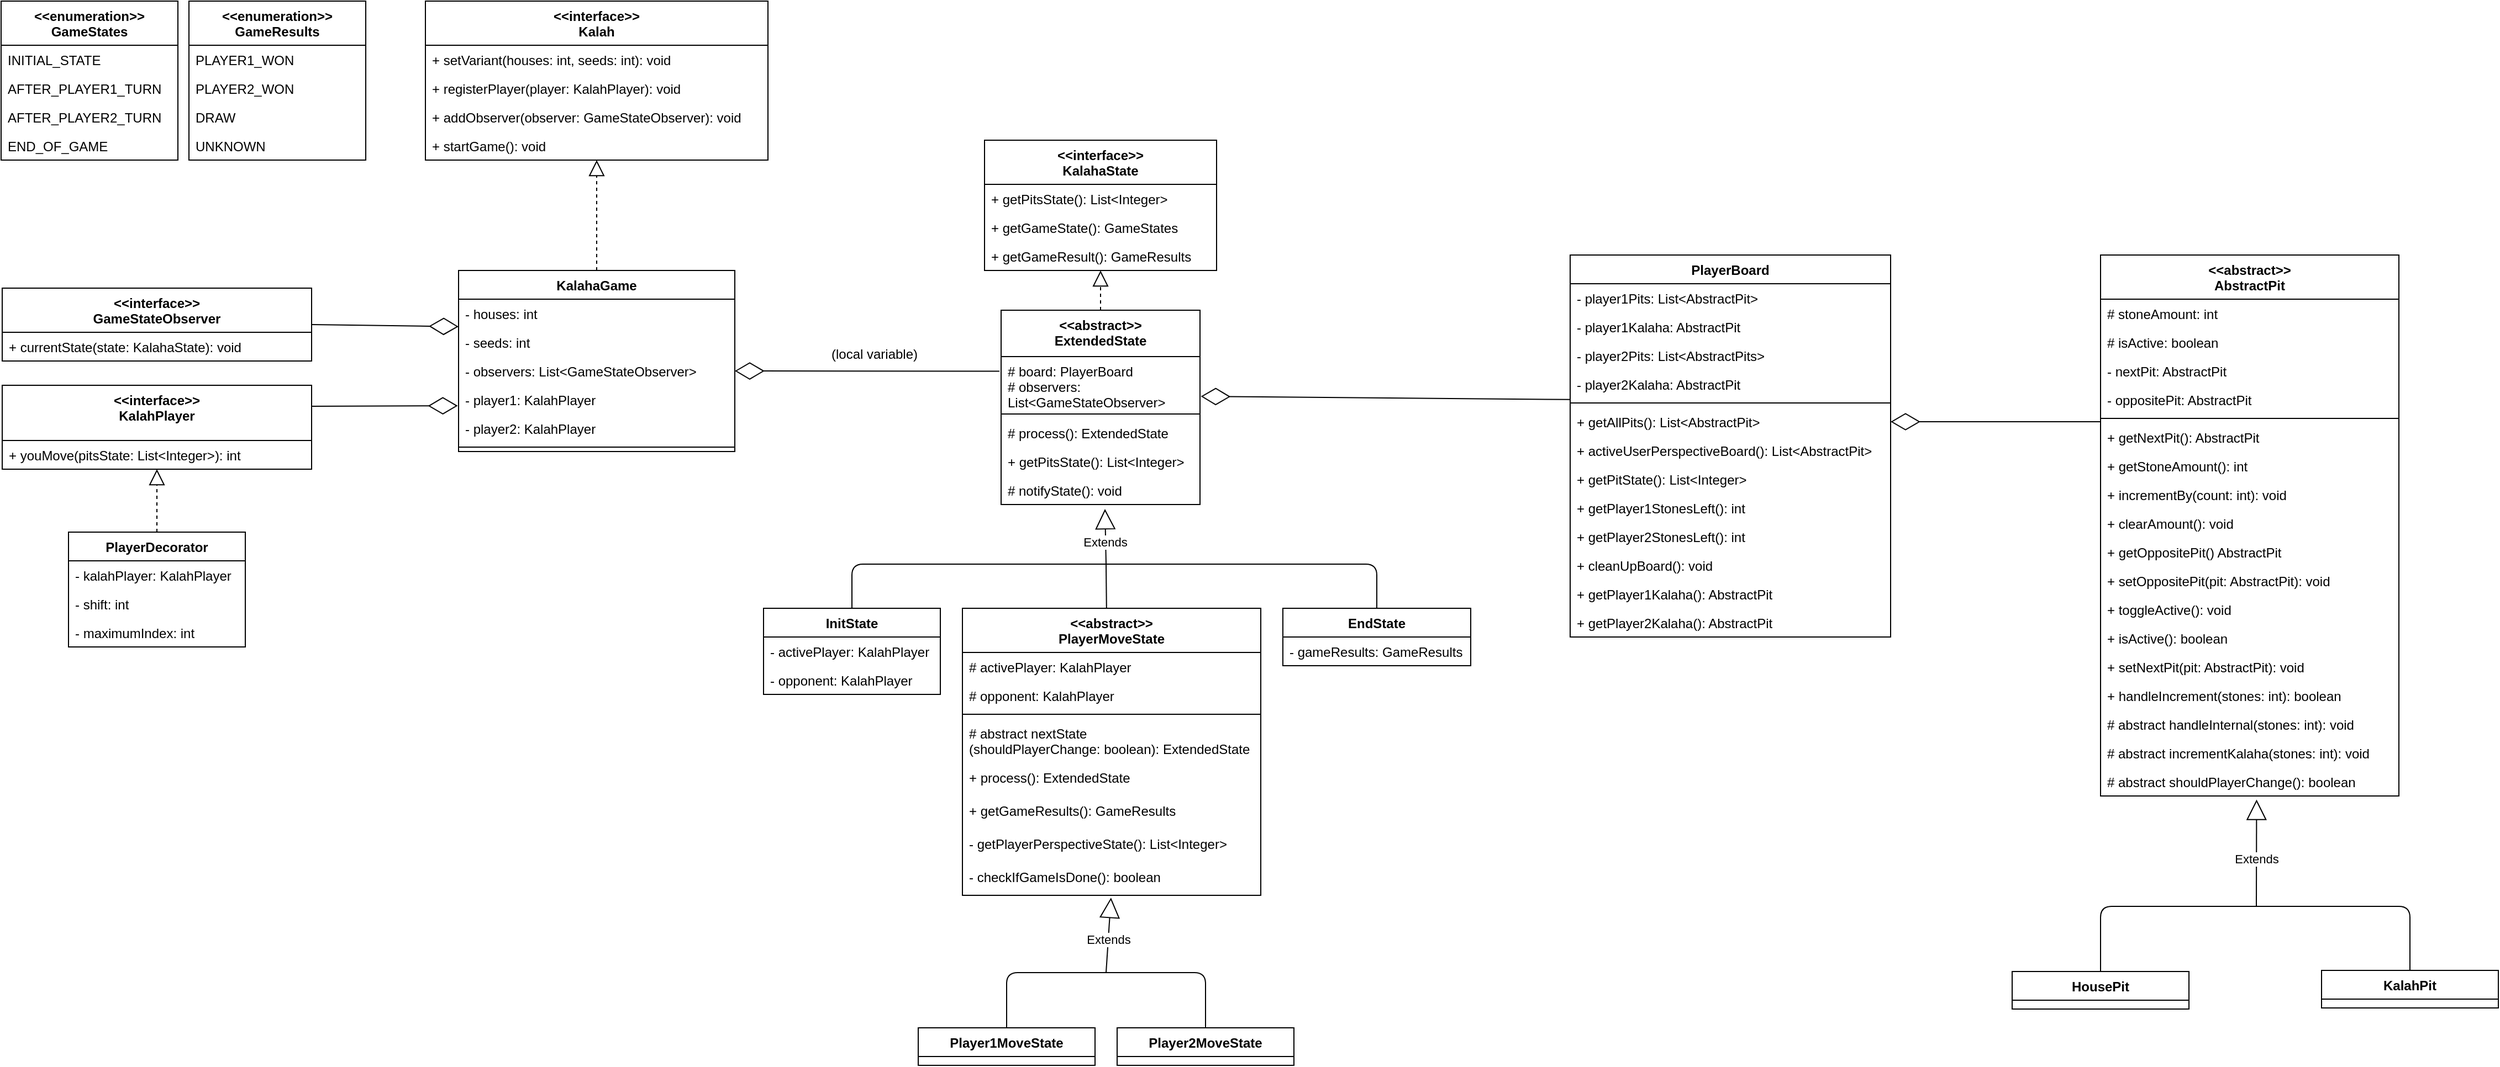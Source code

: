 <mxfile version="14.6.13" type="device"><diagram id="C5RBs43oDa-KdzZeNtuy" name="Page-1"><mxGraphModel dx="915" dy="874" grid="1" gridSize="10" guides="1" tooltips="1" connect="1" arrows="1" fold="1" page="1" pageScale="1" pageWidth="827" pageHeight="1169" math="0" shadow="0"><root><mxCell id="WIyWlLk6GJQsqaUBKTNV-0"/><mxCell id="WIyWlLk6GJQsqaUBKTNV-1" parent="WIyWlLk6GJQsqaUBKTNV-0"/><mxCell id="I5Z_wBE2CH7fRbXkbS-5-0" value="&lt;&lt;interface&gt;&gt;&#10;KalahaState" style="swimlane;fontStyle=1;align=center;verticalAlign=top;childLayout=stackLayout;horizontal=1;startSize=40;horizontalStack=0;resizeParent=1;resizeParentMax=0;resizeLast=0;collapsible=1;marginBottom=0;" parent="WIyWlLk6GJQsqaUBKTNV-1" vertex="1"><mxGeometry x="1850" y="416" width="210" height="118" as="geometry"/></mxCell><mxCell id="I5Z_wBE2CH7fRbXkbS-5-1" value="+ getPitsState(): List&lt;Integer&gt;" style="text;strokeColor=none;fillColor=none;align=left;verticalAlign=top;spacingLeft=4;spacingRight=4;overflow=hidden;rotatable=0;points=[[0,0.5],[1,0.5]];portConstraint=eastwest;" parent="I5Z_wBE2CH7fRbXkbS-5-0" vertex="1"><mxGeometry y="40" width="210" height="26" as="geometry"/></mxCell><mxCell id="I5Z_wBE2CH7fRbXkbS-5-3" value="+ getGameState(): GameStates" style="text;strokeColor=none;fillColor=none;align=left;verticalAlign=top;spacingLeft=4;spacingRight=4;overflow=hidden;rotatable=0;points=[[0,0.5],[1,0.5]];portConstraint=eastwest;" parent="I5Z_wBE2CH7fRbXkbS-5-0" vertex="1"><mxGeometry y="66" width="210" height="26" as="geometry"/></mxCell><mxCell id="I5Z_wBE2CH7fRbXkbS-5-17" value="+ getGameResult(): GameResults" style="text;strokeColor=none;fillColor=none;align=left;verticalAlign=top;spacingLeft=4;spacingRight=4;overflow=hidden;rotatable=0;points=[[0,0.5],[1,0.5]];portConstraint=eastwest;" parent="I5Z_wBE2CH7fRbXkbS-5-0" vertex="1"><mxGeometry y="92" width="210" height="26" as="geometry"/></mxCell><mxCell id="I5Z_wBE2CH7fRbXkbS-5-4" value="&lt;&lt;enumeration&gt;&gt;&#10;GameResults" style="swimlane;fontStyle=1;align=center;verticalAlign=top;childLayout=stackLayout;horizontal=1;startSize=40;horizontalStack=0;resizeParent=1;resizeParentMax=0;resizeLast=0;collapsible=1;marginBottom=0;" parent="WIyWlLk6GJQsqaUBKTNV-1" vertex="1"><mxGeometry x="1130" y="290" width="160" height="144" as="geometry"/></mxCell><mxCell id="I5Z_wBE2CH7fRbXkbS-5-5" value="PLAYER1_WON" style="text;strokeColor=none;fillColor=none;align=left;verticalAlign=top;spacingLeft=4;spacingRight=4;overflow=hidden;rotatable=0;points=[[0,0.5],[1,0.5]];portConstraint=eastwest;" parent="I5Z_wBE2CH7fRbXkbS-5-4" vertex="1"><mxGeometry y="40" width="160" height="26" as="geometry"/></mxCell><mxCell id="I5Z_wBE2CH7fRbXkbS-5-14" value="PLAYER2_WON" style="text;strokeColor=none;fillColor=none;align=left;verticalAlign=top;spacingLeft=4;spacingRight=4;overflow=hidden;rotatable=0;points=[[0,0.5],[1,0.5]];portConstraint=eastwest;" parent="I5Z_wBE2CH7fRbXkbS-5-4" vertex="1"><mxGeometry y="66" width="160" height="26" as="geometry"/></mxCell><mxCell id="I5Z_wBE2CH7fRbXkbS-5-15" value="DRAW" style="text;strokeColor=none;fillColor=none;align=left;verticalAlign=top;spacingLeft=4;spacingRight=4;overflow=hidden;rotatable=0;points=[[0,0.5],[1,0.5]];portConstraint=eastwest;" parent="I5Z_wBE2CH7fRbXkbS-5-4" vertex="1"><mxGeometry y="92" width="160" height="26" as="geometry"/></mxCell><mxCell id="I5Z_wBE2CH7fRbXkbS-5-16" value="UNKNOWN" style="text;strokeColor=none;fillColor=none;align=left;verticalAlign=top;spacingLeft=4;spacingRight=4;overflow=hidden;rotatable=0;points=[[0,0.5],[1,0.5]];portConstraint=eastwest;" parent="I5Z_wBE2CH7fRbXkbS-5-4" vertex="1"><mxGeometry y="118" width="160" height="26" as="geometry"/></mxCell><mxCell id="I5Z_wBE2CH7fRbXkbS-5-8" value="&lt;&lt;enumeration&gt;&gt;&#10;GameStates" style="swimlane;fontStyle=1;align=center;verticalAlign=top;childLayout=stackLayout;horizontal=1;startSize=40;horizontalStack=0;resizeParent=1;resizeParentMax=0;resizeLast=0;collapsible=1;marginBottom=0;" parent="WIyWlLk6GJQsqaUBKTNV-1" vertex="1"><mxGeometry x="960" y="290" width="160" height="144" as="geometry"/></mxCell><mxCell id="I5Z_wBE2CH7fRbXkbS-5-9" value="INITIAL_STATE" style="text;strokeColor=none;fillColor=none;align=left;verticalAlign=top;spacingLeft=4;spacingRight=4;overflow=hidden;rotatable=0;points=[[0,0.5],[1,0.5]];portConstraint=eastwest;" parent="I5Z_wBE2CH7fRbXkbS-5-8" vertex="1"><mxGeometry y="40" width="160" height="26" as="geometry"/></mxCell><mxCell id="I5Z_wBE2CH7fRbXkbS-5-11" value="AFTER_PLAYER1_TURN" style="text;strokeColor=none;fillColor=none;align=left;verticalAlign=top;spacingLeft=4;spacingRight=4;overflow=hidden;rotatable=0;points=[[0,0.5],[1,0.5]];portConstraint=eastwest;" parent="I5Z_wBE2CH7fRbXkbS-5-8" vertex="1"><mxGeometry y="66" width="160" height="26" as="geometry"/></mxCell><mxCell id="I5Z_wBE2CH7fRbXkbS-5-12" value="AFTER_PLAYER2_TURN" style="text;strokeColor=none;fillColor=none;align=left;verticalAlign=top;spacingLeft=4;spacingRight=4;overflow=hidden;rotatable=0;points=[[0,0.5],[1,0.5]];portConstraint=eastwest;" parent="I5Z_wBE2CH7fRbXkbS-5-8" vertex="1"><mxGeometry y="92" width="160" height="26" as="geometry"/></mxCell><mxCell id="I5Z_wBE2CH7fRbXkbS-5-13" value="END_OF_GAME" style="text;strokeColor=none;fillColor=none;align=left;verticalAlign=top;spacingLeft=4;spacingRight=4;overflow=hidden;rotatable=0;points=[[0,0.5],[1,0.5]];portConstraint=eastwest;" parent="I5Z_wBE2CH7fRbXkbS-5-8" vertex="1"><mxGeometry y="118" width="160" height="26" as="geometry"/></mxCell><mxCell id="I5Z_wBE2CH7fRbXkbS-5-19" value="&lt;&lt;interface&gt;&gt;&#10;KalahPlayer" style="swimlane;fontStyle=1;align=center;verticalAlign=top;childLayout=stackLayout;horizontal=1;startSize=50;horizontalStack=0;resizeParent=1;resizeParentMax=0;resizeLast=0;collapsible=1;marginBottom=0;" parent="WIyWlLk6GJQsqaUBKTNV-1" vertex="1"><mxGeometry x="961" y="638" width="280" height="76" as="geometry"/></mxCell><mxCell id="I5Z_wBE2CH7fRbXkbS-5-20" value="+ youMove(pitsState: List&lt;Integer&gt;): int" style="text;strokeColor=none;fillColor=none;align=left;verticalAlign=top;spacingLeft=4;spacingRight=4;overflow=hidden;rotatable=0;points=[[0,0.5],[1,0.5]];portConstraint=eastwest;" parent="I5Z_wBE2CH7fRbXkbS-5-19" vertex="1"><mxGeometry y="50" width="280" height="26" as="geometry"/></mxCell><mxCell id="I5Z_wBE2CH7fRbXkbS-5-23" value="&lt;&lt;interface&gt;&gt;&#10;Kalah" style="swimlane;fontStyle=1;align=center;verticalAlign=top;childLayout=stackLayout;horizontal=1;startSize=40;horizontalStack=0;resizeParent=1;resizeParentMax=0;resizeLast=0;collapsible=1;marginBottom=0;" parent="WIyWlLk6GJQsqaUBKTNV-1" vertex="1"><mxGeometry x="1344" y="290" width="310" height="144" as="geometry"/></mxCell><mxCell id="I5Z_wBE2CH7fRbXkbS-5-24" value="+ setVariant(houses: int, seeds: int): void" style="text;strokeColor=none;fillColor=none;align=left;verticalAlign=top;spacingLeft=4;spacingRight=4;overflow=hidden;rotatable=0;points=[[0,0.5],[1,0.5]];portConstraint=eastwest;" parent="I5Z_wBE2CH7fRbXkbS-5-23" vertex="1"><mxGeometry y="40" width="310" height="26" as="geometry"/></mxCell><mxCell id="I5Z_wBE2CH7fRbXkbS-5-26" value="+ registerPlayer(player: KalahPlayer): void" style="text;strokeColor=none;fillColor=none;align=left;verticalAlign=top;spacingLeft=4;spacingRight=4;overflow=hidden;rotatable=0;points=[[0,0.5],[1,0.5]];portConstraint=eastwest;" parent="I5Z_wBE2CH7fRbXkbS-5-23" vertex="1"><mxGeometry y="66" width="310" height="26" as="geometry"/></mxCell><mxCell id="I5Z_wBE2CH7fRbXkbS-5-27" value="+ addObserver(observer: GameStateObserver): void" style="text;strokeColor=none;fillColor=none;align=left;verticalAlign=top;spacingLeft=4;spacingRight=4;overflow=hidden;rotatable=0;points=[[0,0.5],[1,0.5]];portConstraint=eastwest;" parent="I5Z_wBE2CH7fRbXkbS-5-23" vertex="1"><mxGeometry y="92" width="310" height="26" as="geometry"/></mxCell><mxCell id="I5Z_wBE2CH7fRbXkbS-5-28" value="+ startGame(): void" style="text;strokeColor=none;fillColor=none;align=left;verticalAlign=top;spacingLeft=4;spacingRight=4;overflow=hidden;rotatable=0;points=[[0,0.5],[1,0.5]];portConstraint=eastwest;" parent="I5Z_wBE2CH7fRbXkbS-5-23" vertex="1"><mxGeometry y="118" width="310" height="26" as="geometry"/></mxCell><mxCell id="I5Z_wBE2CH7fRbXkbS-5-29" value="&lt;&lt;interface&gt;&gt;&#10;GameStateObserver" style="swimlane;fontStyle=1;align=center;verticalAlign=top;childLayout=stackLayout;horizontal=1;startSize=40;horizontalStack=0;resizeParent=1;resizeParentMax=0;resizeLast=0;collapsible=1;marginBottom=0;" parent="WIyWlLk6GJQsqaUBKTNV-1" vertex="1"><mxGeometry x="961" y="550" width="280" height="66" as="geometry"/></mxCell><mxCell id="I5Z_wBE2CH7fRbXkbS-5-30" value="+ currentState(state: KalahaState): void" style="text;strokeColor=none;fillColor=none;align=left;verticalAlign=top;spacingLeft=4;spacingRight=4;overflow=hidden;rotatable=0;points=[[0,0.5],[1,0.5]];portConstraint=eastwest;" parent="I5Z_wBE2CH7fRbXkbS-5-29" vertex="1"><mxGeometry y="40" width="280" height="26" as="geometry"/></mxCell><mxCell id="I5Z_wBE2CH7fRbXkbS-5-33" value="KalahaGame" style="swimlane;fontStyle=1;align=center;verticalAlign=top;childLayout=stackLayout;horizontal=1;startSize=26;horizontalStack=0;resizeParent=1;resizeParentMax=0;resizeLast=0;collapsible=1;marginBottom=0;" parent="WIyWlLk6GJQsqaUBKTNV-1" vertex="1"><mxGeometry x="1374" y="534" width="250" height="164" as="geometry"/></mxCell><mxCell id="I5Z_wBE2CH7fRbXkbS-5-34" value="- houses: int" style="text;strokeColor=none;fillColor=none;align=left;verticalAlign=top;spacingLeft=4;spacingRight=4;overflow=hidden;rotatable=0;points=[[0,0.5],[1,0.5]];portConstraint=eastwest;" parent="I5Z_wBE2CH7fRbXkbS-5-33" vertex="1"><mxGeometry y="26" width="250" height="26" as="geometry"/></mxCell><mxCell id="I5Z_wBE2CH7fRbXkbS-5-37" value="- seeds: int" style="text;strokeColor=none;fillColor=none;align=left;verticalAlign=top;spacingLeft=4;spacingRight=4;overflow=hidden;rotatable=0;points=[[0,0.5],[1,0.5]];portConstraint=eastwest;" parent="I5Z_wBE2CH7fRbXkbS-5-33" vertex="1"><mxGeometry y="52" width="250" height="26" as="geometry"/></mxCell><mxCell id="I5Z_wBE2CH7fRbXkbS-5-38" value="- observers: List&lt;GameStateObserver&gt;" style="text;strokeColor=none;fillColor=none;align=left;verticalAlign=top;spacingLeft=4;spacingRight=4;overflow=hidden;rotatable=0;points=[[0,0.5],[1,0.5]];portConstraint=eastwest;" parent="I5Z_wBE2CH7fRbXkbS-5-33" vertex="1"><mxGeometry y="78" width="250" height="26" as="geometry"/></mxCell><mxCell id="I5Z_wBE2CH7fRbXkbS-5-39" value="- player1: KalahPlayer" style="text;strokeColor=none;fillColor=none;align=left;verticalAlign=top;spacingLeft=4;spacingRight=4;overflow=hidden;rotatable=0;points=[[0,0.5],[1,0.5]];portConstraint=eastwest;" parent="I5Z_wBE2CH7fRbXkbS-5-33" vertex="1"><mxGeometry y="104" width="250" height="26" as="geometry"/></mxCell><mxCell id="I5Z_wBE2CH7fRbXkbS-5-40" value="- player2: KalahPlayer" style="text;strokeColor=none;fillColor=none;align=left;verticalAlign=top;spacingLeft=4;spacingRight=4;overflow=hidden;rotatable=0;points=[[0,0.5],[1,0.5]];portConstraint=eastwest;" parent="I5Z_wBE2CH7fRbXkbS-5-33" vertex="1"><mxGeometry y="130" width="250" height="26" as="geometry"/></mxCell><mxCell id="I5Z_wBE2CH7fRbXkbS-5-35" value="" style="line;strokeWidth=1;fillColor=none;align=left;verticalAlign=middle;spacingTop=-1;spacingLeft=3;spacingRight=3;rotatable=0;labelPosition=right;points=[];portConstraint=eastwest;" parent="I5Z_wBE2CH7fRbXkbS-5-33" vertex="1"><mxGeometry y="156" width="250" height="8" as="geometry"/></mxCell><mxCell id="I5Z_wBE2CH7fRbXkbS-5-41" value="" style="endArrow=block;dashed=1;endFill=0;endSize=12;html=1;exitX=0.5;exitY=0;exitDx=0;exitDy=0;entryX=0.5;entryY=1;entryDx=0;entryDy=0;" parent="WIyWlLk6GJQsqaUBKTNV-1" source="I5Z_wBE2CH7fRbXkbS-5-33" target="I5Z_wBE2CH7fRbXkbS-5-23" edge="1"><mxGeometry width="160" relative="1" as="geometry"><mxPoint x="1570" y="650" as="sourcePoint"/><mxPoint x="1500" y="470" as="targetPoint"/></mxGeometry></mxCell><mxCell id="I5Z_wBE2CH7fRbXkbS-5-42" value="" style="endArrow=diamondThin;endFill=0;endSize=24;html=1;exitX=1;exitY=0.25;exitDx=0;exitDy=0;entryX=-0.003;entryY=0.714;entryDx=0;entryDy=0;entryPerimeter=0;" parent="WIyWlLk6GJQsqaUBKTNV-1" source="I5Z_wBE2CH7fRbXkbS-5-19" target="I5Z_wBE2CH7fRbXkbS-5-39" edge="1"><mxGeometry width="160" relative="1" as="geometry"><mxPoint x="1420" y="670" as="sourcePoint"/><mxPoint x="1580" y="670" as="targetPoint"/></mxGeometry></mxCell><mxCell id="I5Z_wBE2CH7fRbXkbS-5-43" value="PlayerDecorator" style="swimlane;fontStyle=1;align=center;verticalAlign=top;childLayout=stackLayout;horizontal=1;startSize=26;horizontalStack=0;resizeParent=1;resizeParentMax=0;resizeLast=0;collapsible=1;marginBottom=0;" parent="WIyWlLk6GJQsqaUBKTNV-1" vertex="1"><mxGeometry x="1021" y="771" width="160" height="104" as="geometry"/></mxCell><mxCell id="I5Z_wBE2CH7fRbXkbS-5-44" value="- kalahPlayer: KalahPlayer" style="text;strokeColor=none;fillColor=none;align=left;verticalAlign=top;spacingLeft=4;spacingRight=4;overflow=hidden;rotatable=0;points=[[0,0.5],[1,0.5]];portConstraint=eastwest;" parent="I5Z_wBE2CH7fRbXkbS-5-43" vertex="1"><mxGeometry y="26" width="160" height="26" as="geometry"/></mxCell><mxCell id="I5Z_wBE2CH7fRbXkbS-5-47" value="- shift: int" style="text;strokeColor=none;fillColor=none;align=left;verticalAlign=top;spacingLeft=4;spacingRight=4;overflow=hidden;rotatable=0;points=[[0,0.5],[1,0.5]];portConstraint=eastwest;" parent="I5Z_wBE2CH7fRbXkbS-5-43" vertex="1"><mxGeometry y="52" width="160" height="26" as="geometry"/></mxCell><mxCell id="I5Z_wBE2CH7fRbXkbS-5-48" value="- maximumIndex: int" style="text;strokeColor=none;fillColor=none;align=left;verticalAlign=top;spacingLeft=4;spacingRight=4;overflow=hidden;rotatable=0;points=[[0,0.5],[1,0.5]];portConstraint=eastwest;" parent="I5Z_wBE2CH7fRbXkbS-5-43" vertex="1"><mxGeometry y="78" width="160" height="26" as="geometry"/></mxCell><mxCell id="I5Z_wBE2CH7fRbXkbS-5-49" value="" style="endArrow=block;dashed=1;endFill=0;endSize=12;html=1;exitX=0.5;exitY=0;exitDx=0;exitDy=0;entryX=0.5;entryY=1;entryDx=0;entryDy=0;" parent="WIyWlLk6GJQsqaUBKTNV-1" source="I5Z_wBE2CH7fRbXkbS-5-43" target="I5Z_wBE2CH7fRbXkbS-5-19" edge="1"><mxGeometry width="160" relative="1" as="geometry"><mxPoint x="1130" y="750" as="sourcePoint"/><mxPoint x="1290" y="750" as="targetPoint"/></mxGeometry></mxCell><mxCell id="I5Z_wBE2CH7fRbXkbS-5-50" value="&lt;&lt;abstract&gt;&gt;&#10;ExtendedState" style="swimlane;fontStyle=1;align=center;verticalAlign=top;childLayout=stackLayout;horizontal=1;startSize=42;horizontalStack=0;resizeParent=1;resizeParentMax=0;resizeLast=0;collapsible=1;marginBottom=0;" parent="WIyWlLk6GJQsqaUBKTNV-1" vertex="1"><mxGeometry x="1865" y="570" width="180" height="176" as="geometry"/></mxCell><mxCell id="I5Z_wBE2CH7fRbXkbS-5-51" value="# board: PlayerBoard&#10;# observers: &#10;List&lt;GameStateObserver&gt;" style="text;strokeColor=none;fillColor=none;align=left;verticalAlign=top;spacingLeft=4;spacingRight=4;overflow=hidden;rotatable=0;points=[[0,0.5],[1,0.5]];portConstraint=eastwest;" parent="I5Z_wBE2CH7fRbXkbS-5-50" vertex="1"><mxGeometry y="42" width="180" height="48" as="geometry"/></mxCell><mxCell id="I5Z_wBE2CH7fRbXkbS-5-52" value="" style="line;strokeWidth=1;fillColor=none;align=left;verticalAlign=middle;spacingTop=-1;spacingLeft=3;spacingRight=3;rotatable=0;labelPosition=right;points=[];portConstraint=eastwest;" parent="I5Z_wBE2CH7fRbXkbS-5-50" vertex="1"><mxGeometry y="90" width="180" height="8" as="geometry"/></mxCell><mxCell id="I5Z_wBE2CH7fRbXkbS-5-53" value="# process(): ExtendedState" style="text;strokeColor=none;fillColor=none;align=left;verticalAlign=top;spacingLeft=4;spacingRight=4;overflow=hidden;rotatable=0;points=[[0,0.5],[1,0.5]];portConstraint=eastwest;" parent="I5Z_wBE2CH7fRbXkbS-5-50" vertex="1"><mxGeometry y="98" width="180" height="26" as="geometry"/></mxCell><mxCell id="I5Z_wBE2CH7fRbXkbS-5-55" value="+ getPitsState(): List&lt;Integer&gt;" style="text;strokeColor=none;fillColor=none;align=left;verticalAlign=top;spacingLeft=4;spacingRight=4;overflow=hidden;rotatable=0;points=[[0,0.5],[1,0.5]];portConstraint=eastwest;" parent="I5Z_wBE2CH7fRbXkbS-5-50" vertex="1"><mxGeometry y="124" width="180" height="26" as="geometry"/></mxCell><mxCell id="nGMVzEXPRPgb0HP8PCWK-0" value="# notifyState(): void" style="text;strokeColor=none;fillColor=none;align=left;verticalAlign=top;spacingLeft=4;spacingRight=4;overflow=hidden;rotatable=0;points=[[0,0.5],[1,0.5]];portConstraint=eastwest;" vertex="1" parent="I5Z_wBE2CH7fRbXkbS-5-50"><mxGeometry y="150" width="180" height="26" as="geometry"/></mxCell><mxCell id="I5Z_wBE2CH7fRbXkbS-5-54" value="" style="endArrow=block;dashed=1;endFill=0;endSize=12;html=1;exitX=0.5;exitY=0;exitDx=0;exitDy=0;entryX=0.5;entryY=1;entryDx=0;entryDy=0;" parent="WIyWlLk6GJQsqaUBKTNV-1" source="I5Z_wBE2CH7fRbXkbS-5-50" target="I5Z_wBE2CH7fRbXkbS-5-0" edge="1"><mxGeometry width="160" relative="1" as="geometry"><mxPoint x="1800" y="590" as="sourcePoint"/><mxPoint x="1960" y="590" as="targetPoint"/></mxGeometry></mxCell><mxCell id="I5Z_wBE2CH7fRbXkbS-5-60" value="InitState" style="swimlane;fontStyle=1;align=center;verticalAlign=top;childLayout=stackLayout;horizontal=1;startSize=26;horizontalStack=0;resizeParent=1;resizeParentMax=0;resizeLast=0;collapsible=1;marginBottom=0;" parent="WIyWlLk6GJQsqaUBKTNV-1" vertex="1"><mxGeometry x="1650" y="840" width="160" height="78" as="geometry"/></mxCell><mxCell id="I5Z_wBE2CH7fRbXkbS-5-61" value="- activePlayer: KalahPlayer" style="text;strokeColor=none;fillColor=none;align=left;verticalAlign=top;spacingLeft=4;spacingRight=4;overflow=hidden;rotatable=0;points=[[0,0.5],[1,0.5]];portConstraint=eastwest;" parent="I5Z_wBE2CH7fRbXkbS-5-60" vertex="1"><mxGeometry y="26" width="160" height="26" as="geometry"/></mxCell><mxCell id="I5Z_wBE2CH7fRbXkbS-5-64" value="- opponent: KalahPlayer" style="text;strokeColor=none;fillColor=none;align=left;verticalAlign=top;spacingLeft=4;spacingRight=4;overflow=hidden;rotatable=0;points=[[0,0.5],[1,0.5]];portConstraint=eastwest;" parent="I5Z_wBE2CH7fRbXkbS-5-60" vertex="1"><mxGeometry y="52" width="160" height="26" as="geometry"/></mxCell><mxCell id="I5Z_wBE2CH7fRbXkbS-5-66" value="&lt;&lt;abstract&gt;&gt;&#10;PlayerMoveState" style="swimlane;fontStyle=1;align=center;verticalAlign=top;childLayout=stackLayout;horizontal=1;startSize=40;horizontalStack=0;resizeParent=1;resizeParentMax=0;resizeLast=0;collapsible=1;marginBottom=0;" parent="WIyWlLk6GJQsqaUBKTNV-1" vertex="1"><mxGeometry x="1830" y="840" width="270" height="260" as="geometry"/></mxCell><mxCell id="I5Z_wBE2CH7fRbXkbS-5-67" value="# activePlayer: KalahPlayer" style="text;strokeColor=none;fillColor=none;align=left;verticalAlign=top;spacingLeft=4;spacingRight=4;overflow=hidden;rotatable=0;points=[[0,0.5],[1,0.5]];portConstraint=eastwest;" parent="I5Z_wBE2CH7fRbXkbS-5-66" vertex="1"><mxGeometry y="40" width="270" height="26" as="geometry"/></mxCell><mxCell id="I5Z_wBE2CH7fRbXkbS-5-70" value="# opponent: KalahPlayer" style="text;strokeColor=none;fillColor=none;align=left;verticalAlign=top;spacingLeft=4;spacingRight=4;overflow=hidden;rotatable=0;points=[[0,0.5],[1,0.5]];portConstraint=eastwest;" parent="I5Z_wBE2CH7fRbXkbS-5-66" vertex="1"><mxGeometry y="66" width="270" height="26" as="geometry"/></mxCell><mxCell id="I5Z_wBE2CH7fRbXkbS-5-68" value="" style="line;strokeWidth=1;fillColor=none;align=left;verticalAlign=middle;spacingTop=-1;spacingLeft=3;spacingRight=3;rotatable=0;labelPosition=right;points=[];portConstraint=eastwest;" parent="I5Z_wBE2CH7fRbXkbS-5-66" vertex="1"><mxGeometry y="92" width="270" height="8" as="geometry"/></mxCell><mxCell id="I5Z_wBE2CH7fRbXkbS-5-69" value="# abstract nextState&#10;(shouldPlayerChange: boolean): ExtendedState" style="text;strokeColor=none;fillColor=none;align=left;verticalAlign=top;spacingLeft=4;spacingRight=4;overflow=hidden;rotatable=0;points=[[0,0.5],[1,0.5]];portConstraint=eastwest;" parent="I5Z_wBE2CH7fRbXkbS-5-66" vertex="1"><mxGeometry y="100" width="270" height="40" as="geometry"/></mxCell><mxCell id="I5Z_wBE2CH7fRbXkbS-5-76" value="+ process(): ExtendedState" style="text;strokeColor=none;fillColor=none;align=left;verticalAlign=top;spacingLeft=4;spacingRight=4;overflow=hidden;rotatable=0;points=[[0,0.5],[1,0.5]];portConstraint=eastwest;" parent="I5Z_wBE2CH7fRbXkbS-5-66" vertex="1"><mxGeometry y="140" width="270" height="30" as="geometry"/></mxCell><mxCell id="I5Z_wBE2CH7fRbXkbS-5-77" value="+ getGameResults(): GameResults" style="text;strokeColor=none;fillColor=none;align=left;verticalAlign=top;spacingLeft=4;spacingRight=4;overflow=hidden;rotatable=0;points=[[0,0.5],[1,0.5]];portConstraint=eastwest;" parent="I5Z_wBE2CH7fRbXkbS-5-66" vertex="1"><mxGeometry y="170" width="270" height="30" as="geometry"/></mxCell><mxCell id="I5Z_wBE2CH7fRbXkbS-5-78" value="- getPlayerPerspectiveState(): List&lt;Integer&gt;" style="text;strokeColor=none;fillColor=none;align=left;verticalAlign=top;spacingLeft=4;spacingRight=4;overflow=hidden;rotatable=0;points=[[0,0.5],[1,0.5]];portConstraint=eastwest;" parent="I5Z_wBE2CH7fRbXkbS-5-66" vertex="1"><mxGeometry y="200" width="270" height="30" as="geometry"/></mxCell><mxCell id="I5Z_wBE2CH7fRbXkbS-5-79" value="- checkIfGameIsDone(): boolean" style="text;strokeColor=none;fillColor=none;align=left;verticalAlign=top;spacingLeft=4;spacingRight=4;overflow=hidden;rotatable=0;points=[[0,0.5],[1,0.5]];portConstraint=eastwest;" parent="I5Z_wBE2CH7fRbXkbS-5-66" vertex="1"><mxGeometry y="230" width="270" height="30" as="geometry"/></mxCell><mxCell id="I5Z_wBE2CH7fRbXkbS-5-81" value="" style="endArrow=none;html=1;exitX=0.483;exitY=0.001;exitDx=0;exitDy=0;exitPerimeter=0;" parent="WIyWlLk6GJQsqaUBKTNV-1" source="I5Z_wBE2CH7fRbXkbS-5-66" edge="1"><mxGeometry width="50" height="50" relative="1" as="geometry"><mxPoint x="2020" y="920" as="sourcePoint"/><mxPoint x="1960" y="800" as="targetPoint"/></mxGeometry></mxCell><mxCell id="I5Z_wBE2CH7fRbXkbS-5-82" value="" style="endArrow=none;html=1;exitX=0.5;exitY=0;exitDx=0;exitDy=0;" parent="WIyWlLk6GJQsqaUBKTNV-1" source="I5Z_wBE2CH7fRbXkbS-5-60" edge="1"><mxGeometry width="50" height="50" relative="1" as="geometry"><mxPoint x="1960" y="880" as="sourcePoint"/><mxPoint x="1960" y="800" as="targetPoint"/><Array as="points"><mxPoint x="1730" y="800"/></Array></mxGeometry></mxCell><mxCell id="I5Z_wBE2CH7fRbXkbS-5-83" value="Extends" style="endArrow=block;endSize=16;endFill=0;html=1;" parent="WIyWlLk6GJQsqaUBKTNV-1" edge="1"><mxGeometry x="-0.187" y="1" width="160" relative="1" as="geometry"><mxPoint x="1960" y="800" as="sourcePoint"/><mxPoint x="1959" y="750" as="targetPoint"/><mxPoint as="offset"/></mxGeometry></mxCell><mxCell id="I5Z_wBE2CH7fRbXkbS-5-84" value="EndState" style="swimlane;fontStyle=1;align=center;verticalAlign=top;childLayout=stackLayout;horizontal=1;startSize=26;horizontalStack=0;resizeParent=1;resizeParentMax=0;resizeLast=0;collapsible=1;marginBottom=0;" parent="WIyWlLk6GJQsqaUBKTNV-1" vertex="1"><mxGeometry x="2120" y="840" width="170" height="52" as="geometry"/></mxCell><mxCell id="I5Z_wBE2CH7fRbXkbS-5-85" value="- gameResults: GameResults" style="text;strokeColor=none;fillColor=none;align=left;verticalAlign=top;spacingLeft=4;spacingRight=4;overflow=hidden;rotatable=0;points=[[0,0.5],[1,0.5]];portConstraint=eastwest;" parent="I5Z_wBE2CH7fRbXkbS-5-84" vertex="1"><mxGeometry y="26" width="170" height="26" as="geometry"/></mxCell><mxCell id="I5Z_wBE2CH7fRbXkbS-5-88" value="" style="endArrow=none;html=1;exitX=0.5;exitY=0;exitDx=0;exitDy=0;" parent="WIyWlLk6GJQsqaUBKTNV-1" source="I5Z_wBE2CH7fRbXkbS-5-84" edge="1"><mxGeometry width="50" height="50" relative="1" as="geometry"><mxPoint x="2100" y="880" as="sourcePoint"/><mxPoint x="1960" y="800" as="targetPoint"/><Array as="points"><mxPoint x="2205" y="800"/></Array></mxGeometry></mxCell><mxCell id="I5Z_wBE2CH7fRbXkbS-5-89" value="Player2MoveState" style="swimlane;fontStyle=1;align=center;verticalAlign=top;childLayout=stackLayout;horizontal=1;startSize=26;horizontalStack=0;resizeParent=1;resizeParentMax=0;resizeLast=0;collapsible=1;marginBottom=0;" parent="WIyWlLk6GJQsqaUBKTNV-1" vertex="1"><mxGeometry x="1970" y="1220" width="160" height="34" as="geometry"/></mxCell><mxCell id="I5Z_wBE2CH7fRbXkbS-5-93" value="Player1MoveState" style="swimlane;fontStyle=1;align=center;verticalAlign=top;childLayout=stackLayout;horizontal=1;startSize=26;horizontalStack=0;resizeParent=1;resizeParentMax=0;resizeLast=0;collapsible=1;marginBottom=0;" parent="WIyWlLk6GJQsqaUBKTNV-1" vertex="1"><mxGeometry x="1790" y="1220" width="160" height="34" as="geometry"/></mxCell><mxCell id="I5Z_wBE2CH7fRbXkbS-5-97" value="" style="endArrow=none;html=1;exitX=0.5;exitY=0;exitDx=0;exitDy=0;" parent="WIyWlLk6GJQsqaUBKTNV-1" source="I5Z_wBE2CH7fRbXkbS-5-93" edge="1"><mxGeometry width="50" height="50" relative="1" as="geometry"><mxPoint x="2100" y="1150" as="sourcePoint"/><mxPoint x="1960" y="1170" as="targetPoint"/><Array as="points"><mxPoint x="1870" y="1170"/></Array></mxGeometry></mxCell><mxCell id="I5Z_wBE2CH7fRbXkbS-5-98" value="" style="endArrow=none;html=1;exitX=0.5;exitY=0;exitDx=0;exitDy=0;" parent="WIyWlLk6GJQsqaUBKTNV-1" source="I5Z_wBE2CH7fRbXkbS-5-89" edge="1"><mxGeometry width="50" height="50" relative="1" as="geometry"><mxPoint x="2110" y="1160" as="sourcePoint"/><mxPoint x="1960" y="1170" as="targetPoint"/><Array as="points"><mxPoint x="2050" y="1170"/></Array></mxGeometry></mxCell><mxCell id="I5Z_wBE2CH7fRbXkbS-5-99" value="Extends" style="endArrow=block;endSize=16;endFill=0;html=1;entryX=0.498;entryY=1.069;entryDx=0;entryDy=0;entryPerimeter=0;" parent="WIyWlLk6GJQsqaUBKTNV-1" target="I5Z_wBE2CH7fRbXkbS-5-79" edge="1"><mxGeometry x="-0.117" width="160" relative="1" as="geometry"><mxPoint x="1960" y="1170" as="sourcePoint"/><mxPoint x="2210" y="1120" as="targetPoint"/><mxPoint as="offset"/></mxGeometry></mxCell><mxCell id="I5Z_wBE2CH7fRbXkbS-5-100" value="PlayerBoard" style="swimlane;fontStyle=1;align=center;verticalAlign=top;childLayout=stackLayout;horizontal=1;startSize=26;horizontalStack=0;resizeParent=1;resizeParentMax=0;resizeLast=0;collapsible=1;marginBottom=0;" parent="WIyWlLk6GJQsqaUBKTNV-1" vertex="1"><mxGeometry x="2380" y="520" width="290" height="346" as="geometry"/></mxCell><mxCell id="I5Z_wBE2CH7fRbXkbS-5-101" value="- player1Pits: List&lt;AbstractPit&gt;" style="text;strokeColor=none;fillColor=none;align=left;verticalAlign=top;spacingLeft=4;spacingRight=4;overflow=hidden;rotatable=0;points=[[0,0.5],[1,0.5]];portConstraint=eastwest;" parent="I5Z_wBE2CH7fRbXkbS-5-100" vertex="1"><mxGeometry y="26" width="290" height="26" as="geometry"/></mxCell><mxCell id="I5Z_wBE2CH7fRbXkbS-5-104" value="- player1Kalaha: AbstractPit" style="text;strokeColor=none;fillColor=none;align=left;verticalAlign=top;spacingLeft=4;spacingRight=4;overflow=hidden;rotatable=0;points=[[0,0.5],[1,0.5]];portConstraint=eastwest;" parent="I5Z_wBE2CH7fRbXkbS-5-100" vertex="1"><mxGeometry y="52" width="290" height="26" as="geometry"/></mxCell><mxCell id="I5Z_wBE2CH7fRbXkbS-5-105" value="- player2Pits: List&lt;AbstractPits&gt;" style="text;strokeColor=none;fillColor=none;align=left;verticalAlign=top;spacingLeft=4;spacingRight=4;overflow=hidden;rotatable=0;points=[[0,0.5],[1,0.5]];portConstraint=eastwest;" parent="I5Z_wBE2CH7fRbXkbS-5-100" vertex="1"><mxGeometry y="78" width="290" height="26" as="geometry"/></mxCell><mxCell id="I5Z_wBE2CH7fRbXkbS-5-106" value="- player2Kalaha: AbstractPit" style="text;strokeColor=none;fillColor=none;align=left;verticalAlign=top;spacingLeft=4;spacingRight=4;overflow=hidden;rotatable=0;points=[[0,0.5],[1,0.5]];portConstraint=eastwest;" parent="I5Z_wBE2CH7fRbXkbS-5-100" vertex="1"><mxGeometry y="104" width="290" height="26" as="geometry"/></mxCell><mxCell id="I5Z_wBE2CH7fRbXkbS-5-102" value="" style="line;strokeWidth=1;fillColor=none;align=left;verticalAlign=middle;spacingTop=-1;spacingLeft=3;spacingRight=3;rotatable=0;labelPosition=right;points=[];portConstraint=eastwest;" parent="I5Z_wBE2CH7fRbXkbS-5-100" vertex="1"><mxGeometry y="130" width="290" height="8" as="geometry"/></mxCell><mxCell id="I5Z_wBE2CH7fRbXkbS-5-103" value="+ getAllPits(): List&lt;AbstractPit&gt;" style="text;strokeColor=none;fillColor=none;align=left;verticalAlign=top;spacingLeft=4;spacingRight=4;overflow=hidden;rotatable=0;points=[[0,0.5],[1,0.5]];portConstraint=eastwest;" parent="I5Z_wBE2CH7fRbXkbS-5-100" vertex="1"><mxGeometry y="138" width="290" height="26" as="geometry"/></mxCell><mxCell id="I5Z_wBE2CH7fRbXkbS-5-107" value="+ activeUserPerspectiveBoard(): List&lt;AbstractPit&gt;" style="text;strokeColor=none;fillColor=none;align=left;verticalAlign=top;spacingLeft=4;spacingRight=4;overflow=hidden;rotatable=0;points=[[0,0.5],[1,0.5]];portConstraint=eastwest;" parent="I5Z_wBE2CH7fRbXkbS-5-100" vertex="1"><mxGeometry y="164" width="290" height="26" as="geometry"/></mxCell><mxCell id="I5Z_wBE2CH7fRbXkbS-5-108" value="+ getPitState(): List&lt;Integer&gt;" style="text;strokeColor=none;fillColor=none;align=left;verticalAlign=top;spacingLeft=4;spacingRight=4;overflow=hidden;rotatable=0;points=[[0,0.5],[1,0.5]];portConstraint=eastwest;" parent="I5Z_wBE2CH7fRbXkbS-5-100" vertex="1"><mxGeometry y="190" width="290" height="26" as="geometry"/></mxCell><mxCell id="I5Z_wBE2CH7fRbXkbS-5-109" value="+ getPlayer1StonesLeft(): int" style="text;strokeColor=none;fillColor=none;align=left;verticalAlign=top;spacingLeft=4;spacingRight=4;overflow=hidden;rotatable=0;points=[[0,0.5],[1,0.5]];portConstraint=eastwest;" parent="I5Z_wBE2CH7fRbXkbS-5-100" vertex="1"><mxGeometry y="216" width="290" height="26" as="geometry"/></mxCell><mxCell id="I5Z_wBE2CH7fRbXkbS-5-110" value="+ getPlayer2StonesLeft(): int" style="text;strokeColor=none;fillColor=none;align=left;verticalAlign=top;spacingLeft=4;spacingRight=4;overflow=hidden;rotatable=0;points=[[0,0.5],[1,0.5]];portConstraint=eastwest;" parent="I5Z_wBE2CH7fRbXkbS-5-100" vertex="1"><mxGeometry y="242" width="290" height="26" as="geometry"/></mxCell><mxCell id="I5Z_wBE2CH7fRbXkbS-5-111" value="+ cleanUpBoard(): void" style="text;strokeColor=none;fillColor=none;align=left;verticalAlign=top;spacingLeft=4;spacingRight=4;overflow=hidden;rotatable=0;points=[[0,0.5],[1,0.5]];portConstraint=eastwest;" parent="I5Z_wBE2CH7fRbXkbS-5-100" vertex="1"><mxGeometry y="268" width="290" height="26" as="geometry"/></mxCell><mxCell id="I5Z_wBE2CH7fRbXkbS-5-112" value="+ getPlayer1Kalaha(): AbstractPit" style="text;strokeColor=none;fillColor=none;align=left;verticalAlign=top;spacingLeft=4;spacingRight=4;overflow=hidden;rotatable=0;points=[[0,0.5],[1,0.5]];portConstraint=eastwest;" parent="I5Z_wBE2CH7fRbXkbS-5-100" vertex="1"><mxGeometry y="294" width="290" height="26" as="geometry"/></mxCell><mxCell id="I5Z_wBE2CH7fRbXkbS-5-113" value="+ getPlayer2Kalaha(): AbstractPit" style="text;strokeColor=none;fillColor=none;align=left;verticalAlign=top;spacingLeft=4;spacingRight=4;overflow=hidden;rotatable=0;points=[[0,0.5],[1,0.5]];portConstraint=eastwest;" parent="I5Z_wBE2CH7fRbXkbS-5-100" vertex="1"><mxGeometry y="320" width="290" height="26" as="geometry"/></mxCell><mxCell id="I5Z_wBE2CH7fRbXkbS-5-114" value="" style="endArrow=diamondThin;endFill=0;endSize=24;html=1;entryX=1.004;entryY=0.751;entryDx=0;entryDy=0;exitX=0;exitY=1.036;exitDx=0;exitDy=0;exitPerimeter=0;entryPerimeter=0;" parent="WIyWlLk6GJQsqaUBKTNV-1" source="I5Z_wBE2CH7fRbXkbS-5-106" target="I5Z_wBE2CH7fRbXkbS-5-51" edge="1"><mxGeometry width="160" relative="1" as="geometry"><mxPoint x="2370" y="651" as="sourcePoint"/><mxPoint x="2500" y="780" as="targetPoint"/></mxGeometry></mxCell><mxCell id="I5Z_wBE2CH7fRbXkbS-5-115" value="&lt;&lt;abstract&gt;&gt;&#10;AbstractPit" style="swimlane;fontStyle=1;align=center;verticalAlign=top;childLayout=stackLayout;horizontal=1;startSize=40;horizontalStack=0;resizeParent=1;resizeParentMax=0;resizeLast=0;collapsible=1;marginBottom=0;" parent="WIyWlLk6GJQsqaUBKTNV-1" vertex="1"><mxGeometry x="2860" y="520" width="270" height="490" as="geometry"/></mxCell><mxCell id="I5Z_wBE2CH7fRbXkbS-5-116" value="# stoneAmount: int" style="text;strokeColor=none;fillColor=none;align=left;verticalAlign=top;spacingLeft=4;spacingRight=4;overflow=hidden;rotatable=0;points=[[0,0.5],[1,0.5]];portConstraint=eastwest;" parent="I5Z_wBE2CH7fRbXkbS-5-115" vertex="1"><mxGeometry y="40" width="270" height="26" as="geometry"/></mxCell><mxCell id="I5Z_wBE2CH7fRbXkbS-5-120" value="# isActive: boolean" style="text;strokeColor=none;fillColor=none;align=left;verticalAlign=top;spacingLeft=4;spacingRight=4;overflow=hidden;rotatable=0;points=[[0,0.5],[1,0.5]];portConstraint=eastwest;" parent="I5Z_wBE2CH7fRbXkbS-5-115" vertex="1"><mxGeometry y="66" width="270" height="26" as="geometry"/></mxCell><mxCell id="I5Z_wBE2CH7fRbXkbS-5-121" value="- nextPit: AbstractPit" style="text;strokeColor=none;fillColor=none;align=left;verticalAlign=top;spacingLeft=4;spacingRight=4;overflow=hidden;rotatable=0;points=[[0,0.5],[1,0.5]];portConstraint=eastwest;" parent="I5Z_wBE2CH7fRbXkbS-5-115" vertex="1"><mxGeometry y="92" width="270" height="26" as="geometry"/></mxCell><mxCell id="I5Z_wBE2CH7fRbXkbS-5-119" value="- oppositePit: AbstractPit" style="text;strokeColor=none;fillColor=none;align=left;verticalAlign=top;spacingLeft=4;spacingRight=4;overflow=hidden;rotatable=0;points=[[0,0.5],[1,0.5]];portConstraint=eastwest;" parent="I5Z_wBE2CH7fRbXkbS-5-115" vertex="1"><mxGeometry y="118" width="270" height="26" as="geometry"/></mxCell><mxCell id="I5Z_wBE2CH7fRbXkbS-5-117" value="" style="line;strokeWidth=1;fillColor=none;align=left;verticalAlign=middle;spacingTop=-1;spacingLeft=3;spacingRight=3;rotatable=0;labelPosition=right;points=[];portConstraint=eastwest;" parent="I5Z_wBE2CH7fRbXkbS-5-115" vertex="1"><mxGeometry y="144" width="270" height="8" as="geometry"/></mxCell><mxCell id="I5Z_wBE2CH7fRbXkbS-5-118" value="+ getNextPit(): AbstractPit" style="text;strokeColor=none;fillColor=none;align=left;verticalAlign=top;spacingLeft=4;spacingRight=4;overflow=hidden;rotatable=0;points=[[0,0.5],[1,0.5]];portConstraint=eastwest;" parent="I5Z_wBE2CH7fRbXkbS-5-115" vertex="1"><mxGeometry y="152" width="270" height="26" as="geometry"/></mxCell><mxCell id="I5Z_wBE2CH7fRbXkbS-5-122" value="+ getStoneAmount(): int" style="text;strokeColor=none;fillColor=none;align=left;verticalAlign=top;spacingLeft=4;spacingRight=4;overflow=hidden;rotatable=0;points=[[0,0.5],[1,0.5]];portConstraint=eastwest;" parent="I5Z_wBE2CH7fRbXkbS-5-115" vertex="1"><mxGeometry y="178" width="270" height="26" as="geometry"/></mxCell><mxCell id="I5Z_wBE2CH7fRbXkbS-5-123" value="+ incrementBy(count: int): void" style="text;strokeColor=none;fillColor=none;align=left;verticalAlign=top;spacingLeft=4;spacingRight=4;overflow=hidden;rotatable=0;points=[[0,0.5],[1,0.5]];portConstraint=eastwest;" parent="I5Z_wBE2CH7fRbXkbS-5-115" vertex="1"><mxGeometry y="204" width="270" height="26" as="geometry"/></mxCell><mxCell id="I5Z_wBE2CH7fRbXkbS-5-124" value="+ clearAmount(): void" style="text;strokeColor=none;fillColor=none;align=left;verticalAlign=top;spacingLeft=4;spacingRight=4;overflow=hidden;rotatable=0;points=[[0,0.5],[1,0.5]];portConstraint=eastwest;" parent="I5Z_wBE2CH7fRbXkbS-5-115" vertex="1"><mxGeometry y="230" width="270" height="26" as="geometry"/></mxCell><mxCell id="I5Z_wBE2CH7fRbXkbS-5-125" value="+ getOppositePit() AbstractPit" style="text;strokeColor=none;fillColor=none;align=left;verticalAlign=top;spacingLeft=4;spacingRight=4;overflow=hidden;rotatable=0;points=[[0,0.5],[1,0.5]];portConstraint=eastwest;" parent="I5Z_wBE2CH7fRbXkbS-5-115" vertex="1"><mxGeometry y="256" width="270" height="26" as="geometry"/></mxCell><mxCell id="I5Z_wBE2CH7fRbXkbS-5-126" value="+ setOppositePit(pit: AbstractPit): void" style="text;strokeColor=none;fillColor=none;align=left;verticalAlign=top;spacingLeft=4;spacingRight=4;overflow=hidden;rotatable=0;points=[[0,0.5],[1,0.5]];portConstraint=eastwest;" parent="I5Z_wBE2CH7fRbXkbS-5-115" vertex="1"><mxGeometry y="282" width="270" height="26" as="geometry"/></mxCell><mxCell id="I5Z_wBE2CH7fRbXkbS-5-127" value="+ toggleActive(): void" style="text;strokeColor=none;fillColor=none;align=left;verticalAlign=top;spacingLeft=4;spacingRight=4;overflow=hidden;rotatable=0;points=[[0,0.5],[1,0.5]];portConstraint=eastwest;" parent="I5Z_wBE2CH7fRbXkbS-5-115" vertex="1"><mxGeometry y="308" width="270" height="26" as="geometry"/></mxCell><mxCell id="I5Z_wBE2CH7fRbXkbS-5-128" value="+ isActive(): boolean" style="text;strokeColor=none;fillColor=none;align=left;verticalAlign=top;spacingLeft=4;spacingRight=4;overflow=hidden;rotatable=0;points=[[0,0.5],[1,0.5]];portConstraint=eastwest;" parent="I5Z_wBE2CH7fRbXkbS-5-115" vertex="1"><mxGeometry y="334" width="270" height="26" as="geometry"/></mxCell><mxCell id="I5Z_wBE2CH7fRbXkbS-5-129" value="+ setNextPit(pit: AbstractPit): void" style="text;strokeColor=none;fillColor=none;align=left;verticalAlign=top;spacingLeft=4;spacingRight=4;overflow=hidden;rotatable=0;points=[[0,0.5],[1,0.5]];portConstraint=eastwest;" parent="I5Z_wBE2CH7fRbXkbS-5-115" vertex="1"><mxGeometry y="360" width="270" height="26" as="geometry"/></mxCell><mxCell id="I5Z_wBE2CH7fRbXkbS-5-130" value="+ handleIncrement(stones: int): boolean" style="text;strokeColor=none;fillColor=none;align=left;verticalAlign=top;spacingLeft=4;spacingRight=4;overflow=hidden;rotatable=0;points=[[0,0.5],[1,0.5]];portConstraint=eastwest;" parent="I5Z_wBE2CH7fRbXkbS-5-115" vertex="1"><mxGeometry y="386" width="270" height="26" as="geometry"/></mxCell><mxCell id="I5Z_wBE2CH7fRbXkbS-5-131" value="# abstract handleInternal(stones: int): void" style="text;strokeColor=none;fillColor=none;align=left;verticalAlign=top;spacingLeft=4;spacingRight=4;overflow=hidden;rotatable=0;points=[[0,0.5],[1,0.5]];portConstraint=eastwest;" parent="I5Z_wBE2CH7fRbXkbS-5-115" vertex="1"><mxGeometry y="412" width="270" height="26" as="geometry"/></mxCell><mxCell id="I5Z_wBE2CH7fRbXkbS-5-132" value="# abstract incrementKalaha(stones: int): void" style="text;strokeColor=none;fillColor=none;align=left;verticalAlign=top;spacingLeft=4;spacingRight=4;overflow=hidden;rotatable=0;points=[[0,0.5],[1,0.5]];portConstraint=eastwest;" parent="I5Z_wBE2CH7fRbXkbS-5-115" vertex="1"><mxGeometry y="438" width="270" height="26" as="geometry"/></mxCell><mxCell id="I5Z_wBE2CH7fRbXkbS-5-133" value="# abstract shouldPlayerChange(): boolean" style="text;strokeColor=none;fillColor=none;align=left;verticalAlign=top;spacingLeft=4;spacingRight=4;overflow=hidden;rotatable=0;points=[[0,0.5],[1,0.5]];portConstraint=eastwest;" parent="I5Z_wBE2CH7fRbXkbS-5-115" vertex="1"><mxGeometry y="464" width="270" height="26" as="geometry"/></mxCell><mxCell id="I5Z_wBE2CH7fRbXkbS-5-134" value="KalahPit" style="swimlane;fontStyle=1;align=center;verticalAlign=top;childLayout=stackLayout;horizontal=1;startSize=26;horizontalStack=0;resizeParent=1;resizeParentMax=0;resizeLast=0;collapsible=1;marginBottom=0;" parent="WIyWlLk6GJQsqaUBKTNV-1" vertex="1"><mxGeometry x="3060" y="1168" width="160" height="34" as="geometry"/></mxCell><mxCell id="I5Z_wBE2CH7fRbXkbS-5-138" value="HousePit" style="swimlane;fontStyle=1;align=center;verticalAlign=top;childLayout=stackLayout;horizontal=1;startSize=26;horizontalStack=0;resizeParent=1;resizeParentMax=0;resizeLast=0;collapsible=1;marginBottom=0;" parent="WIyWlLk6GJQsqaUBKTNV-1" vertex="1"><mxGeometry x="2780" y="1169" width="160" height="34" as="geometry"/></mxCell><mxCell id="I5Z_wBE2CH7fRbXkbS-5-142" value="" style="endArrow=none;html=1;exitX=0.5;exitY=0;exitDx=0;exitDy=0;" parent="WIyWlLk6GJQsqaUBKTNV-1" source="I5Z_wBE2CH7fRbXkbS-5-138" edge="1"><mxGeometry width="50" height="50" relative="1" as="geometry"><mxPoint x="2870" y="1150" as="sourcePoint"/><mxPoint x="2990" y="1110" as="targetPoint"/><Array as="points"><mxPoint x="2860" y="1110"/></Array></mxGeometry></mxCell><mxCell id="I5Z_wBE2CH7fRbXkbS-5-143" value="" style="endArrow=none;html=1;entryX=0.5;entryY=0;entryDx=0;entryDy=0;" parent="WIyWlLk6GJQsqaUBKTNV-1" target="I5Z_wBE2CH7fRbXkbS-5-134" edge="1"><mxGeometry width="50" height="50" relative="1" as="geometry"><mxPoint x="2990" y="1110" as="sourcePoint"/><mxPoint x="2930" y="1110" as="targetPoint"/><Array as="points"><mxPoint x="3140" y="1110"/></Array></mxGeometry></mxCell><mxCell id="I5Z_wBE2CH7fRbXkbS-5-144" value="Extends" style="endArrow=block;endSize=16;endFill=0;html=1;entryX=0.523;entryY=1.126;entryDx=0;entryDy=0;entryPerimeter=0;" parent="WIyWlLk6GJQsqaUBKTNV-1" target="I5Z_wBE2CH7fRbXkbS-5-133" edge="1"><mxGeometry x="-0.101" width="160" relative="1" as="geometry"><mxPoint x="3001" y="1110" as="sourcePoint"/><mxPoint x="3140" y="980" as="targetPoint"/><mxPoint as="offset"/></mxGeometry></mxCell><mxCell id="I5Z_wBE2CH7fRbXkbS-5-145" value="" style="endArrow=diamondThin;endFill=0;endSize=24;html=1;entryX=1;entryY=0.5;entryDx=0;entryDy=0;" parent="WIyWlLk6GJQsqaUBKTNV-1" target="I5Z_wBE2CH7fRbXkbS-5-103" edge="1"><mxGeometry width="160" relative="1" as="geometry"><mxPoint x="2860" y="671" as="sourcePoint"/><mxPoint x="2940" y="760" as="targetPoint"/></mxGeometry></mxCell><mxCell id="I5Z_wBE2CH7fRbXkbS-5-146" value="" style="endArrow=diamondThin;endFill=0;endSize=24;html=1;exitX=1;exitY=0.5;exitDx=0;exitDy=0;entryX=0;entryY=-0.045;entryDx=0;entryDy=0;entryPerimeter=0;" parent="WIyWlLk6GJQsqaUBKTNV-1" source="I5Z_wBE2CH7fRbXkbS-5-29" target="I5Z_wBE2CH7fRbXkbS-5-37" edge="1"><mxGeometry width="160" relative="1" as="geometry"><mxPoint x="1251" y="667" as="sourcePoint"/><mxPoint x="1383.25" y="666.564" as="targetPoint"/></mxGeometry></mxCell><mxCell id="I5Z_wBE2CH7fRbXkbS-5-147" value="" style="endArrow=diamondThin;endFill=0;endSize=24;html=1;entryX=1;entryY=0.5;entryDx=0;entryDy=0;exitX=-0.008;exitY=0.277;exitDx=0;exitDy=0;exitPerimeter=0;" parent="WIyWlLk6GJQsqaUBKTNV-1" source="I5Z_wBE2CH7fRbXkbS-5-51" target="I5Z_wBE2CH7fRbXkbS-5-38" edge="1"><mxGeometry width="160" relative="1" as="geometry"><mxPoint x="2390" y="660.936" as="sourcePoint"/><mxPoint x="2055" y="661" as="targetPoint"/></mxGeometry></mxCell><mxCell id="I5Z_wBE2CH7fRbXkbS-5-148" value="(local variable)" style="text;html=1;align=center;verticalAlign=middle;resizable=0;points=[];autosize=1;strokeColor=none;" parent="WIyWlLk6GJQsqaUBKTNV-1" vertex="1"><mxGeometry x="1705" y="600" width="90" height="20" as="geometry"/></mxCell></root></mxGraphModel></diagram></mxfile>